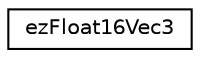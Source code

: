 digraph "Graphical Class Hierarchy"
{
 // LATEX_PDF_SIZE
  edge [fontname="Helvetica",fontsize="10",labelfontname="Helvetica",labelfontsize="10"];
  node [fontname="Helvetica",fontsize="10",shape=record];
  rankdir="LR";
  Node0 [label="ezFloat16Vec3",height=0.2,width=0.4,color="black", fillcolor="white", style="filled",URL="$d5/d14/classez_float16_vec3.htm",tooltip="A simple helper class to use half-precision floats (ezFloat16) as vectors."];
}
